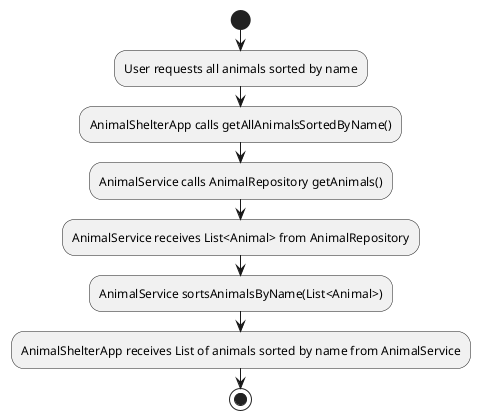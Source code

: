 @startuml

start
:User requests all animals sorted by name;
:AnimalShelterApp calls getAllAnimalsSortedByName();
:AnimalService calls AnimalRepository getAnimals();
:AnimalService receives List<Animal> from AnimalRepository;
:AnimalService sortsAnimalsByName(List<Animal>);
:AnimalShelterApp receives List of animals sorted by name from AnimalService;
stop

@enduml






